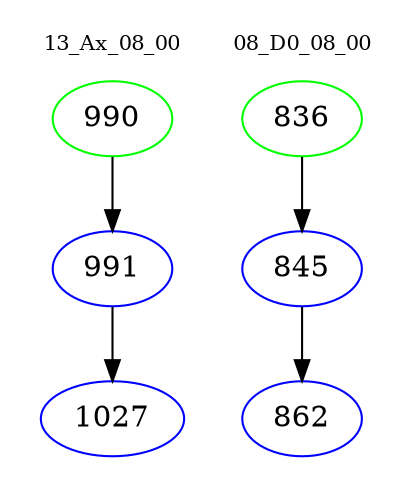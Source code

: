 digraph{
subgraph cluster_0 {
color = white
label = "13_Ax_08_00";
fontsize=10;
T0_990 [label="990", color="green"]
T0_990 -> T0_991 [color="black"]
T0_991 [label="991", color="blue"]
T0_991 -> T0_1027 [color="black"]
T0_1027 [label="1027", color="blue"]
}
subgraph cluster_1 {
color = white
label = "08_D0_08_00";
fontsize=10;
T1_836 [label="836", color="green"]
T1_836 -> T1_845 [color="black"]
T1_845 [label="845", color="blue"]
T1_845 -> T1_862 [color="black"]
T1_862 [label="862", color="blue"]
}
}
